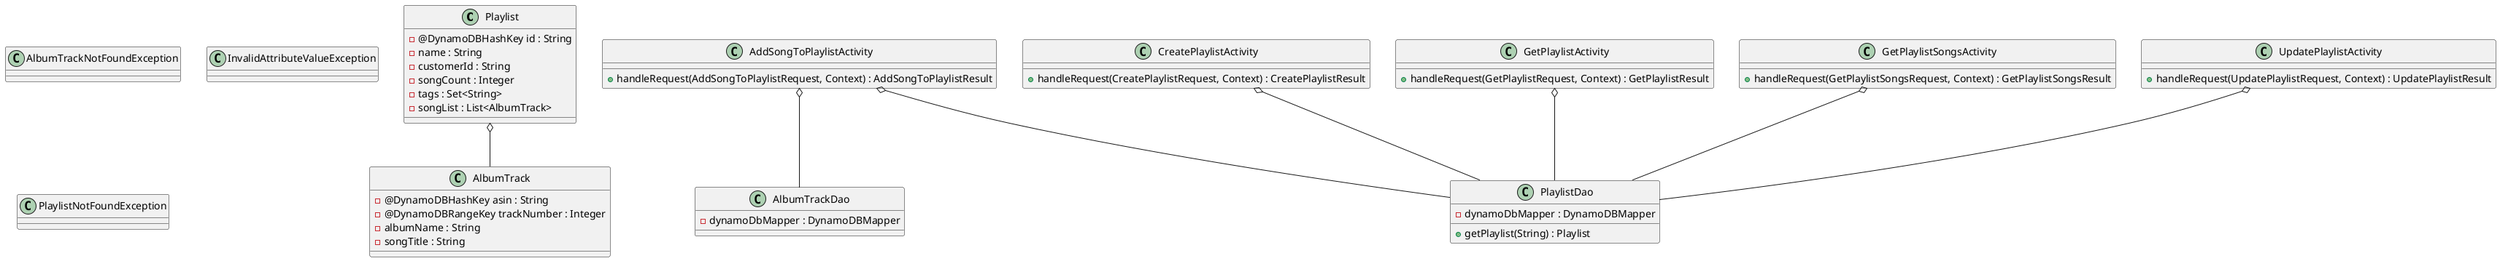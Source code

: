 @startuml

class Playlist {
    -@DynamoDBHashKey id : String
    -name : String
    -customerId : String
    -songCount : Integer
    -tags : Set<String>
    -songList : List<AlbumTrack>
}
class AlbumTrack {
    -@DynamoDBHashKey asin : String
    -@DynamoDBRangeKey trackNumber : Integer
    -albumName : String
    -songTitle : String
}

class AlbumTrackDao {
    -dynamoDbMapper : DynamoDBMapper
}
class PlaylistDao {
    -dynamoDbMapper : DynamoDBMapper
    +getPlaylist(String) : Playlist
}

class CreatePlaylistActivity {
    +handleRequest(CreatePlaylistRequest, Context) : CreatePlaylistResult
}
class GetPlaylistActivity {
    +handleRequest(GetPlaylistRequest, Context) : GetPlaylistResult
}
class GetPlaylistSongsActivity {
    +handleRequest(GetPlaylistSongsRequest, Context) : GetPlaylistSongsResult
}
class UpdatePlaylistActivity {
    +handleRequest(UpdatePlaylistRequest, Context) : UpdatePlaylistResult
}
class AddSongToPlaylistActivity {
    +handleRequest(AddSongToPlaylistRequest, Context) : AddSongToPlaylistResult
}

class AlbumTrackNotFoundException {}
class InvalidAttributeValueException {}
class PlaylistNotFoundException {}

Playlist o-- AlbumTrack
AddSongToPlaylistActivity o-- AlbumTrackDao
CreatePlaylistActivity o-- PlaylistDao
AddSongToPlaylistActivity o-- PlaylistDao
GetPlaylistActivity o-- PlaylistDao
GetPlaylistSongsActivity o-- PlaylistDao
UpdatePlaylistActivity o-- PlaylistDao

@enduml